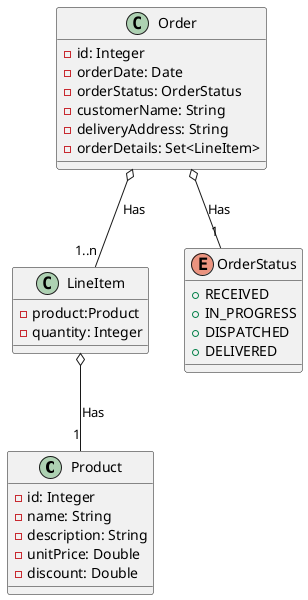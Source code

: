 @startuml

class Product{
   - id: Integer
   - name: String
   - description: String
   - unitPrice: Double
   - discount: Double
}

class Order{
    - id: Integer 
    - orderDate: Date 
    - orderStatus: OrderStatus 
    - customerName: String 
    - deliveryAddress: String 
    - orderDetails: Set<LineItem> 
}

class LineItem{
    -product:Product
    -quantity: Integer
}

enum OrderStatus{
    +RECEIVED
    +IN_PROGRESS
    +DISPATCHED
    +DELIVERED
}

Order  o-- "1" OrderStatus: "Has"
LineItem  o-- "1" Product : "Has"
Order  o-- "1..n" LineItem: "Has"
@enduml